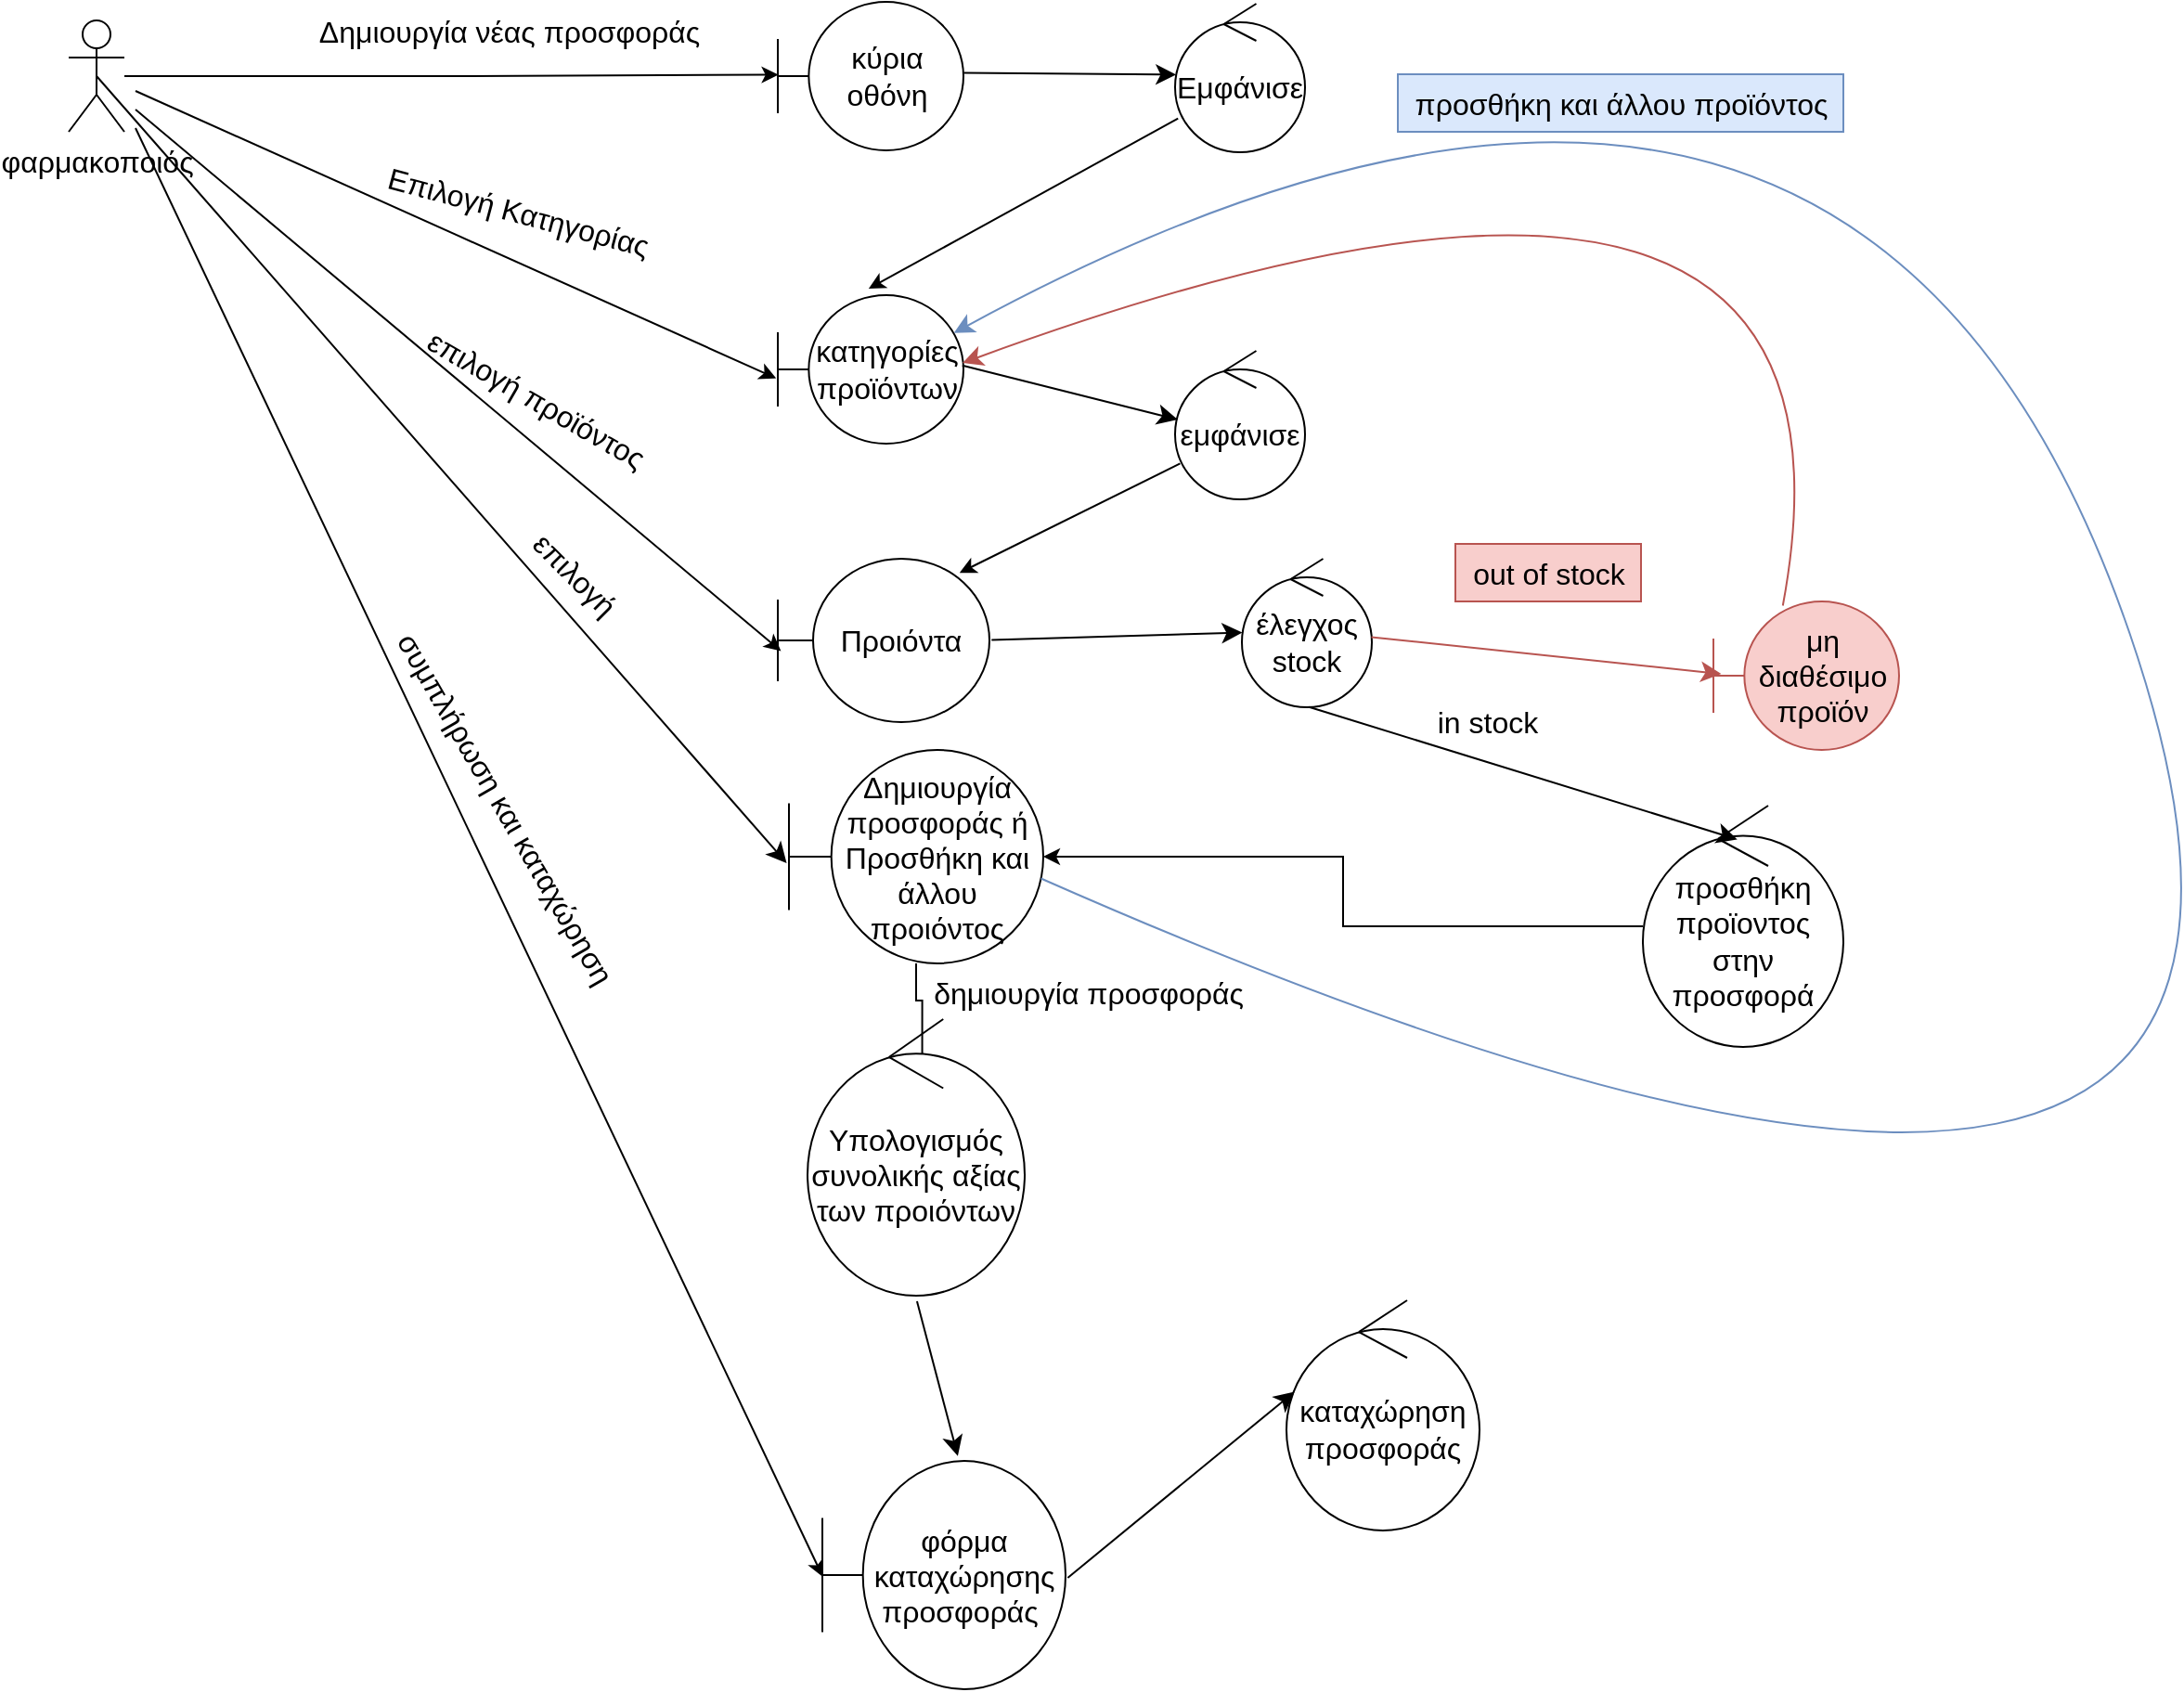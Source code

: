 <mxfile version="21.1.2" type="device">
  <diagram name="Page-1" id="AQW0QScOTGpidKISiW_X">
    <mxGraphModel dx="2071" dy="567" grid="1" gridSize="10" guides="1" tooltips="1" connect="1" arrows="1" fold="1" page="0" pageScale="1" pageWidth="850" pageHeight="1100" math="0" shadow="0">
      <root>
        <mxCell id="0" />
        <mxCell id="1" parent="0" />
        <mxCell id="PEBAgX2rUX8bZ40s61Im-2" style="edgeStyle=orthogonalEdgeStyle;rounded=0;orthogonalLoop=1;jettySize=auto;html=1;entryX=0.003;entryY=0.491;entryDx=0;entryDy=0;entryPerimeter=0;" parent="1" source="PD9g8nbdjSu6pzyZpRWR-1" target="PD9g8nbdjSu6pzyZpRWR-2" edge="1">
          <mxGeometry relative="1" as="geometry" />
        </mxCell>
        <mxCell id="PD9g8nbdjSu6pzyZpRWR-1" value="φαρμακοποιός" style="shape=umlActor;verticalLabelPosition=bottom;verticalAlign=top;html=1;fontSize=16;" parent="1" vertex="1">
          <mxGeometry x="-236" y="482" width="30" height="60" as="geometry" />
        </mxCell>
        <mxCell id="PD9g8nbdjSu6pzyZpRWR-2" value="κύρια οθόνη" style="shape=umlBoundary;whiteSpace=wrap;html=1;fontSize=16;" parent="1" vertex="1">
          <mxGeometry x="146" y="472" width="100" height="80" as="geometry" />
        </mxCell>
        <mxCell id="PD9g8nbdjSu6pzyZpRWR-4" value="Δημιουργία νέας προσφοράς" style="text;html=1;align=center;verticalAlign=middle;resizable=0;points=[];autosize=1;strokeColor=none;fillColor=none;fontSize=16;" parent="1" vertex="1">
          <mxGeometry x="-114" y="473" width="230" height="30" as="geometry" />
        </mxCell>
        <mxCell id="PD9g8nbdjSu6pzyZpRWR-5" value="Εμφάνισε" style="ellipse;shape=umlControl;whiteSpace=wrap;html=1;fontSize=16;" parent="1" vertex="1">
          <mxGeometry x="360" y="473" width="70" height="80" as="geometry" />
        </mxCell>
        <mxCell id="PD9g8nbdjSu6pzyZpRWR-6" value="" style="endArrow=classic;html=1;rounded=0;fontSize=12;startSize=8;endSize=8;curved=1;exitX=1.002;exitY=0.478;exitDx=0;exitDy=0;exitPerimeter=0;entryX=0.009;entryY=0.478;entryDx=0;entryDy=0;entryPerimeter=0;" parent="1" source="PD9g8nbdjSu6pzyZpRWR-2" target="PD9g8nbdjSu6pzyZpRWR-5" edge="1">
          <mxGeometry width="50" height="50" relative="1" as="geometry">
            <mxPoint x="272" y="713" as="sourcePoint" />
            <mxPoint x="322" y="663" as="targetPoint" />
          </mxGeometry>
        </mxCell>
        <mxCell id="PD9g8nbdjSu6pzyZpRWR-7" value="κατηγορίες προϊόντων" style="shape=umlBoundary;whiteSpace=wrap;html=1;fontSize=16;" parent="1" vertex="1">
          <mxGeometry x="146" y="630" width="100" height="80" as="geometry" />
        </mxCell>
        <mxCell id="PD9g8nbdjSu6pzyZpRWR-10" value="Επιλογή Κατηγορίας" style="text;html=1;align=center;verticalAlign=middle;resizable=0;points=[];autosize=1;strokeColor=none;fillColor=none;fontSize=16;rotation=15;" parent="1" vertex="1">
          <mxGeometry x="-79" y="570" width="170" height="30" as="geometry" />
        </mxCell>
        <mxCell id="PD9g8nbdjSu6pzyZpRWR-11" value="εμφάνισε" style="ellipse;shape=umlControl;whiteSpace=wrap;html=1;fontSize=16;" parent="1" vertex="1">
          <mxGeometry x="360" y="660" width="70" height="80" as="geometry" />
        </mxCell>
        <mxCell id="PD9g8nbdjSu6pzyZpRWR-12" value="" style="endArrow=classic;html=1;rounded=0;fontSize=12;startSize=8;endSize=8;curved=1;exitX=0.994;exitY=0.473;exitDx=0;exitDy=0;exitPerimeter=0;entryX=0.02;entryY=0.463;entryDx=0;entryDy=0;entryPerimeter=0;" parent="1" source="PD9g8nbdjSu6pzyZpRWR-7" target="PD9g8nbdjSu6pzyZpRWR-11" edge="1">
          <mxGeometry width="50" height="50" relative="1" as="geometry">
            <mxPoint x="392" y="713" as="sourcePoint" />
            <mxPoint x="442" y="663" as="targetPoint" />
          </mxGeometry>
        </mxCell>
        <mxCell id="PD9g8nbdjSu6pzyZpRWR-14" value="Προιόντα" style="shape=umlBoundary;whiteSpace=wrap;html=1;fontSize=16;" parent="1" vertex="1">
          <mxGeometry x="146" y="772" width="114" height="88" as="geometry" />
        </mxCell>
        <mxCell id="PD9g8nbdjSu6pzyZpRWR-17" value="επιλογή προϊόντος" style="text;html=1;align=center;verticalAlign=middle;resizable=0;points=[];autosize=1;strokeColor=none;fillColor=none;fontSize=16;rotation=30;" parent="1" vertex="1">
          <mxGeometry x="-59" y="670" width="150" height="31" as="geometry" />
        </mxCell>
        <mxCell id="PD9g8nbdjSu6pzyZpRWR-18" value="έλεγχος stock" style="ellipse;shape=umlControl;whiteSpace=wrap;html=1;fontSize=16;" parent="1" vertex="1">
          <mxGeometry x="396" y="772" width="70" height="80" as="geometry" />
        </mxCell>
        <mxCell id="PEBAgX2rUX8bZ40s61Im-12" style="edgeStyle=orthogonalEdgeStyle;rounded=0;orthogonalLoop=1;jettySize=auto;html=1;entryX=0.528;entryY=0.208;entryDx=0;entryDy=0;entryPerimeter=0;" parent="1" source="PD9g8nbdjSu6pzyZpRWR-19" target="PD9g8nbdjSu6pzyZpRWR-30" edge="1">
          <mxGeometry relative="1" as="geometry" />
        </mxCell>
        <mxCell id="PD9g8nbdjSu6pzyZpRWR-19" value="Δημιουργία προσφοράς ή Προσθήκη και άλλου προιόντος" style="shape=umlBoundary;whiteSpace=wrap;html=1;fontSize=16;" parent="1" vertex="1">
          <mxGeometry x="152" y="875" width="137" height="115" as="geometry" />
        </mxCell>
        <mxCell id="PD9g8nbdjSu6pzyZpRWR-20" value="" style="endArrow=classic;html=1;rounded=0;fontSize=12;startSize=8;endSize=8;curved=1;exitX=1.01;exitY=0.497;exitDx=0;exitDy=0;exitPerimeter=0;entryX=0.003;entryY=0.497;entryDx=0;entryDy=0;entryPerimeter=0;" parent="1" source="PD9g8nbdjSu6pzyZpRWR-14" target="PD9g8nbdjSu6pzyZpRWR-18" edge="1">
          <mxGeometry width="50" height="50" relative="1" as="geometry">
            <mxPoint x="458" y="1132" as="sourcePoint" />
            <mxPoint x="508" y="1082" as="targetPoint" />
          </mxGeometry>
        </mxCell>
        <mxCell id="FKHPkvyw20zkajTgQssY-1" style="edgeStyle=orthogonalEdgeStyle;rounded=0;orthogonalLoop=1;jettySize=auto;html=1;" edge="1" parent="1" source="PD9g8nbdjSu6pzyZpRWR-21" target="PD9g8nbdjSu6pzyZpRWR-19">
          <mxGeometry relative="1" as="geometry" />
        </mxCell>
        <mxCell id="PD9g8nbdjSu6pzyZpRWR-21" value="προσθήκη προϊοντος στην προσφορά" style="ellipse;shape=umlControl;whiteSpace=wrap;html=1;fontSize=16;" parent="1" vertex="1">
          <mxGeometry x="612" y="905" width="108" height="130" as="geometry" />
        </mxCell>
        <mxCell id="PD9g8nbdjSu6pzyZpRWR-22" value="" style="endArrow=classic;html=1;rounded=0;fontSize=12;startSize=8;endSize=8;curved=1;exitX=0.517;exitY=0.998;exitDx=0;exitDy=0;exitPerimeter=0;entryX=0.471;entryY=0.14;entryDx=0;entryDy=0;entryPerimeter=0;" parent="1" source="PD9g8nbdjSu6pzyZpRWR-18" target="PD9g8nbdjSu6pzyZpRWR-21" edge="1">
          <mxGeometry width="50" height="50" relative="1" as="geometry">
            <mxPoint x="458" y="1013" as="sourcePoint" />
            <mxPoint x="508" y="963" as="targetPoint" />
          </mxGeometry>
        </mxCell>
        <mxCell id="PD9g8nbdjSu6pzyZpRWR-23" value="in stock" style="text;html=1;align=center;verticalAlign=middle;resizable=0;points=[];autosize=1;strokeColor=none;fillColor=none;fontSize=16;" parent="1" vertex="1">
          <mxGeometry x="492" y="844" width="72" height="31" as="geometry" />
        </mxCell>
        <mxCell id="PD9g8nbdjSu6pzyZpRWR-27" value="" style="endArrow=classic;html=1;rounded=0;fontSize=12;startSize=8;endSize=8;curved=1;exitX=0.5;exitY=0.5;exitDx=0;exitDy=0;exitPerimeter=0;entryX=-0.009;entryY=0.53;entryDx=0;entryDy=0;entryPerimeter=0;" parent="1" source="PD9g8nbdjSu6pzyZpRWR-1" target="PD9g8nbdjSu6pzyZpRWR-19" edge="1">
          <mxGeometry width="50" height="50" relative="1" as="geometry">
            <mxPoint x="57" y="813" as="sourcePoint" />
            <mxPoint x="107" y="763" as="targetPoint" />
          </mxGeometry>
        </mxCell>
        <mxCell id="PD9g8nbdjSu6pzyZpRWR-28" value="επιλογή" style="text;html=1;align=center;verticalAlign=middle;resizable=0;points=[];autosize=1;strokeColor=none;fillColor=none;fontSize=16;rotation=45;" parent="1" vertex="1">
          <mxGeometry y="764" width="73" height="31" as="geometry" />
        </mxCell>
        <mxCell id="PD9g8nbdjSu6pzyZpRWR-29" value="δημιουργία προσφοράς" style="text;html=1;align=center;verticalAlign=middle;resizable=0;points=[];autosize=1;strokeColor=none;fillColor=none;fontSize=16;" parent="1" vertex="1">
          <mxGeometry x="220" y="990" width="185" height="31" as="geometry" />
        </mxCell>
        <mxCell id="PD9g8nbdjSu6pzyZpRWR-30" value="Υπολογισμός συνολικής αξίας των προιόντων" style="ellipse;shape=umlControl;whiteSpace=wrap;html=1;fontSize=16;" parent="1" vertex="1">
          <mxGeometry x="162" y="1020" width="117" height="149" as="geometry" />
        </mxCell>
        <mxCell id="PD9g8nbdjSu6pzyZpRWR-32" value="φόρμα καταχώρησης προσφοράς&amp;nbsp;" style="shape=umlBoundary;whiteSpace=wrap;html=1;fontSize=16;" parent="1" vertex="1">
          <mxGeometry x="170" y="1258" width="131" height="123" as="geometry" />
        </mxCell>
        <mxCell id="PD9g8nbdjSu6pzyZpRWR-34" value="συμπλήρωση και καταχώρηση" style="text;html=1;align=center;verticalAlign=middle;resizable=0;points=[];autosize=1;strokeColor=none;fillColor=none;fontSize=16;rotation=60;" parent="1" vertex="1">
          <mxGeometry x="-117" y="890" width="233" height="31" as="geometry" />
        </mxCell>
        <mxCell id="PD9g8nbdjSu6pzyZpRWR-35" value="καταχώρηση προσφοράς" style="ellipse;shape=umlControl;whiteSpace=wrap;html=1;fontSize=16;" parent="1" vertex="1">
          <mxGeometry x="420" y="1171.5" width="104" height="124" as="geometry" />
        </mxCell>
        <mxCell id="PD9g8nbdjSu6pzyZpRWR-36" value="" style="endArrow=classic;html=1;rounded=0;fontSize=12;startSize=8;endSize=8;curved=1;exitX=0.504;exitY=1.02;exitDx=0;exitDy=0;exitPerimeter=0;entryX=0.557;entryY=-0.021;entryDx=0;entryDy=0;entryPerimeter=0;" parent="1" source="PD9g8nbdjSu6pzyZpRWR-30" target="PD9g8nbdjSu6pzyZpRWR-32" edge="1">
          <mxGeometry width="50" height="50" relative="1" as="geometry">
            <mxPoint x="382" y="1503" as="sourcePoint" />
            <mxPoint x="432" y="1453" as="targetPoint" />
          </mxGeometry>
        </mxCell>
        <mxCell id="PD9g8nbdjSu6pzyZpRWR-37" value="" style="endArrow=classic;html=1;rounded=0;fontSize=12;startSize=8;endSize=8;curved=1;exitX=1.009;exitY=0.512;exitDx=0;exitDy=0;exitPerimeter=0;entryX=0.042;entryY=0.397;entryDx=0;entryDy=0;entryPerimeter=0;" parent="1" source="PD9g8nbdjSu6pzyZpRWR-32" target="PD9g8nbdjSu6pzyZpRWR-35" edge="1">
          <mxGeometry width="50" height="50" relative="1" as="geometry">
            <mxPoint x="382" y="1503" as="sourcePoint" />
            <mxPoint x="432" y="1453" as="targetPoint" />
          </mxGeometry>
        </mxCell>
        <mxCell id="PD9g8nbdjSu6pzyZpRWR-39" value="μη διαθέσιμο προϊόν" style="shape=umlBoundary;whiteSpace=wrap;html=1;fontSize=16;fillColor=#f8cecc;strokeColor=#b85450;" parent="1" vertex="1">
          <mxGeometry x="650" y="795" width="100" height="80" as="geometry" />
        </mxCell>
        <mxCell id="PD9g8nbdjSu6pzyZpRWR-40" value="" style="endArrow=classic;html=1;rounded=0;fontSize=12;startSize=8;endSize=8;curved=1;exitX=0.997;exitY=0.528;exitDx=0;exitDy=0;exitPerimeter=0;entryX=0.042;entryY=0.488;entryDx=0;entryDy=0;entryPerimeter=0;fillColor=#f8cecc;strokeColor=#b85450;" parent="1" source="PD9g8nbdjSu6pzyZpRWR-18" target="PD9g8nbdjSu6pzyZpRWR-39" edge="1">
          <mxGeometry width="50" height="50" relative="1" as="geometry">
            <mxPoint x="609" y="794" as="sourcePoint" />
            <mxPoint x="659" y="744" as="targetPoint" />
          </mxGeometry>
        </mxCell>
        <mxCell id="PD9g8nbdjSu6pzyZpRWR-41" value="out of stock" style="text;html=1;align=center;verticalAlign=middle;resizable=0;points=[];autosize=1;strokeColor=#b85450;fillColor=#f8cecc;fontSize=16;" parent="1" vertex="1">
          <mxGeometry x="511" y="764" width="100" height="31" as="geometry" />
        </mxCell>
        <mxCell id="PD9g8nbdjSu6pzyZpRWR-42" value="" style="endArrow=classic;html=1;rounded=0;fontSize=12;startSize=8;endSize=8;curved=1;exitX=0.374;exitY=0.028;exitDx=0;exitDy=0;exitPerimeter=0;fillColor=#f8cecc;strokeColor=#b85450;entryX=0.995;entryY=0.457;entryDx=0;entryDy=0;entryPerimeter=0;" parent="1" source="PD9g8nbdjSu6pzyZpRWR-39" target="PD9g8nbdjSu6pzyZpRWR-7" edge="1">
          <mxGeometry width="50" height="50" relative="1" as="geometry">
            <mxPoint x="555" y="794" as="sourcePoint" />
            <mxPoint x="346" y="724" as="targetPoint" />
            <Array as="points">
              <mxPoint x="746" y="483" />
            </Array>
          </mxGeometry>
        </mxCell>
        <mxCell id="PD9g8nbdjSu6pzyZpRWR-43" value="" style="endArrow=classic;html=1;rounded=0;fontSize=12;startSize=8;endSize=8;curved=1;exitX=0.991;exitY=0.602;exitDx=0;exitDy=0;exitPerimeter=0;entryX=0.948;entryY=0.255;entryDx=0;entryDy=0;entryPerimeter=0;fillColor=#dae8fc;strokeColor=#6c8ebf;" parent="1" source="PD9g8nbdjSu6pzyZpRWR-19" target="PD9g8nbdjSu6pzyZpRWR-7" edge="1">
          <mxGeometry width="50" height="50" relative="1" as="geometry">
            <mxPoint x="518" y="995" as="sourcePoint" />
            <mxPoint x="568" y="945" as="targetPoint" />
            <Array as="points">
              <mxPoint x="1022" y="1268" />
              <mxPoint x="735" y="382" />
            </Array>
          </mxGeometry>
        </mxCell>
        <mxCell id="PD9g8nbdjSu6pzyZpRWR-44" value="προσθήκη και άλλου προϊόντος" style="text;html=1;align=center;verticalAlign=middle;resizable=0;points=[];autosize=1;strokeColor=#6c8ebf;fillColor=#dae8fc;fontSize=16;" parent="1" vertex="1">
          <mxGeometry x="480" y="511" width="240" height="31" as="geometry" />
        </mxCell>
        <mxCell id="PEBAgX2rUX8bZ40s61Im-3" value="" style="endArrow=classic;html=1;rounded=0;entryX=-0.009;entryY=0.56;entryDx=0;entryDy=0;entryPerimeter=0;" parent="1" target="PD9g8nbdjSu6pzyZpRWR-7" edge="1">
          <mxGeometry width="50" height="50" relative="1" as="geometry">
            <mxPoint x="-200" y="520" as="sourcePoint" />
            <mxPoint x="630" y="690" as="targetPoint" />
          </mxGeometry>
        </mxCell>
        <mxCell id="PEBAgX2rUX8bZ40s61Im-5" value="" style="endArrow=classic;html=1;rounded=0;entryX=0.489;entryY=-0.043;entryDx=0;entryDy=0;entryPerimeter=0;exitX=0.023;exitY=0.773;exitDx=0;exitDy=0;exitPerimeter=0;" parent="1" source="PD9g8nbdjSu6pzyZpRWR-5" target="PD9g8nbdjSu6pzyZpRWR-7" edge="1">
          <mxGeometry width="50" height="50" relative="1" as="geometry">
            <mxPoint x="580" y="740" as="sourcePoint" />
            <mxPoint x="630" y="690" as="targetPoint" />
          </mxGeometry>
        </mxCell>
        <mxCell id="PEBAgX2rUX8bZ40s61Im-7" value="" style="endArrow=classic;html=1;rounded=0;entryX=0.015;entryY=0.565;entryDx=0;entryDy=0;entryPerimeter=0;" parent="1" target="PD9g8nbdjSu6pzyZpRWR-14" edge="1">
          <mxGeometry width="50" height="50" relative="1" as="geometry">
            <mxPoint x="-200" y="530" as="sourcePoint" />
            <mxPoint x="630" y="690" as="targetPoint" />
          </mxGeometry>
        </mxCell>
        <mxCell id="PEBAgX2rUX8bZ40s61Im-8" value="" style="endArrow=classic;html=1;rounded=0;entryX=0.859;entryY=0.086;entryDx=0;entryDy=0;entryPerimeter=0;exitX=0.039;exitY=0.759;exitDx=0;exitDy=0;exitPerimeter=0;" parent="1" source="PD9g8nbdjSu6pzyZpRWR-11" target="PD9g8nbdjSu6pzyZpRWR-14" edge="1">
          <mxGeometry width="50" height="50" relative="1" as="geometry">
            <mxPoint x="580" y="910" as="sourcePoint" />
            <mxPoint x="630" y="860" as="targetPoint" />
          </mxGeometry>
        </mxCell>
        <mxCell id="PEBAgX2rUX8bZ40s61Im-11" value="" style="endArrow=classic;html=1;rounded=0;entryX=0.002;entryY=0.508;entryDx=0;entryDy=0;entryPerimeter=0;" parent="1" target="PD9g8nbdjSu6pzyZpRWR-32" edge="1">
          <mxGeometry width="50" height="50" relative="1" as="geometry">
            <mxPoint x="-200" y="540" as="sourcePoint" />
            <mxPoint x="630" y="970" as="targetPoint" />
          </mxGeometry>
        </mxCell>
      </root>
    </mxGraphModel>
  </diagram>
</mxfile>
